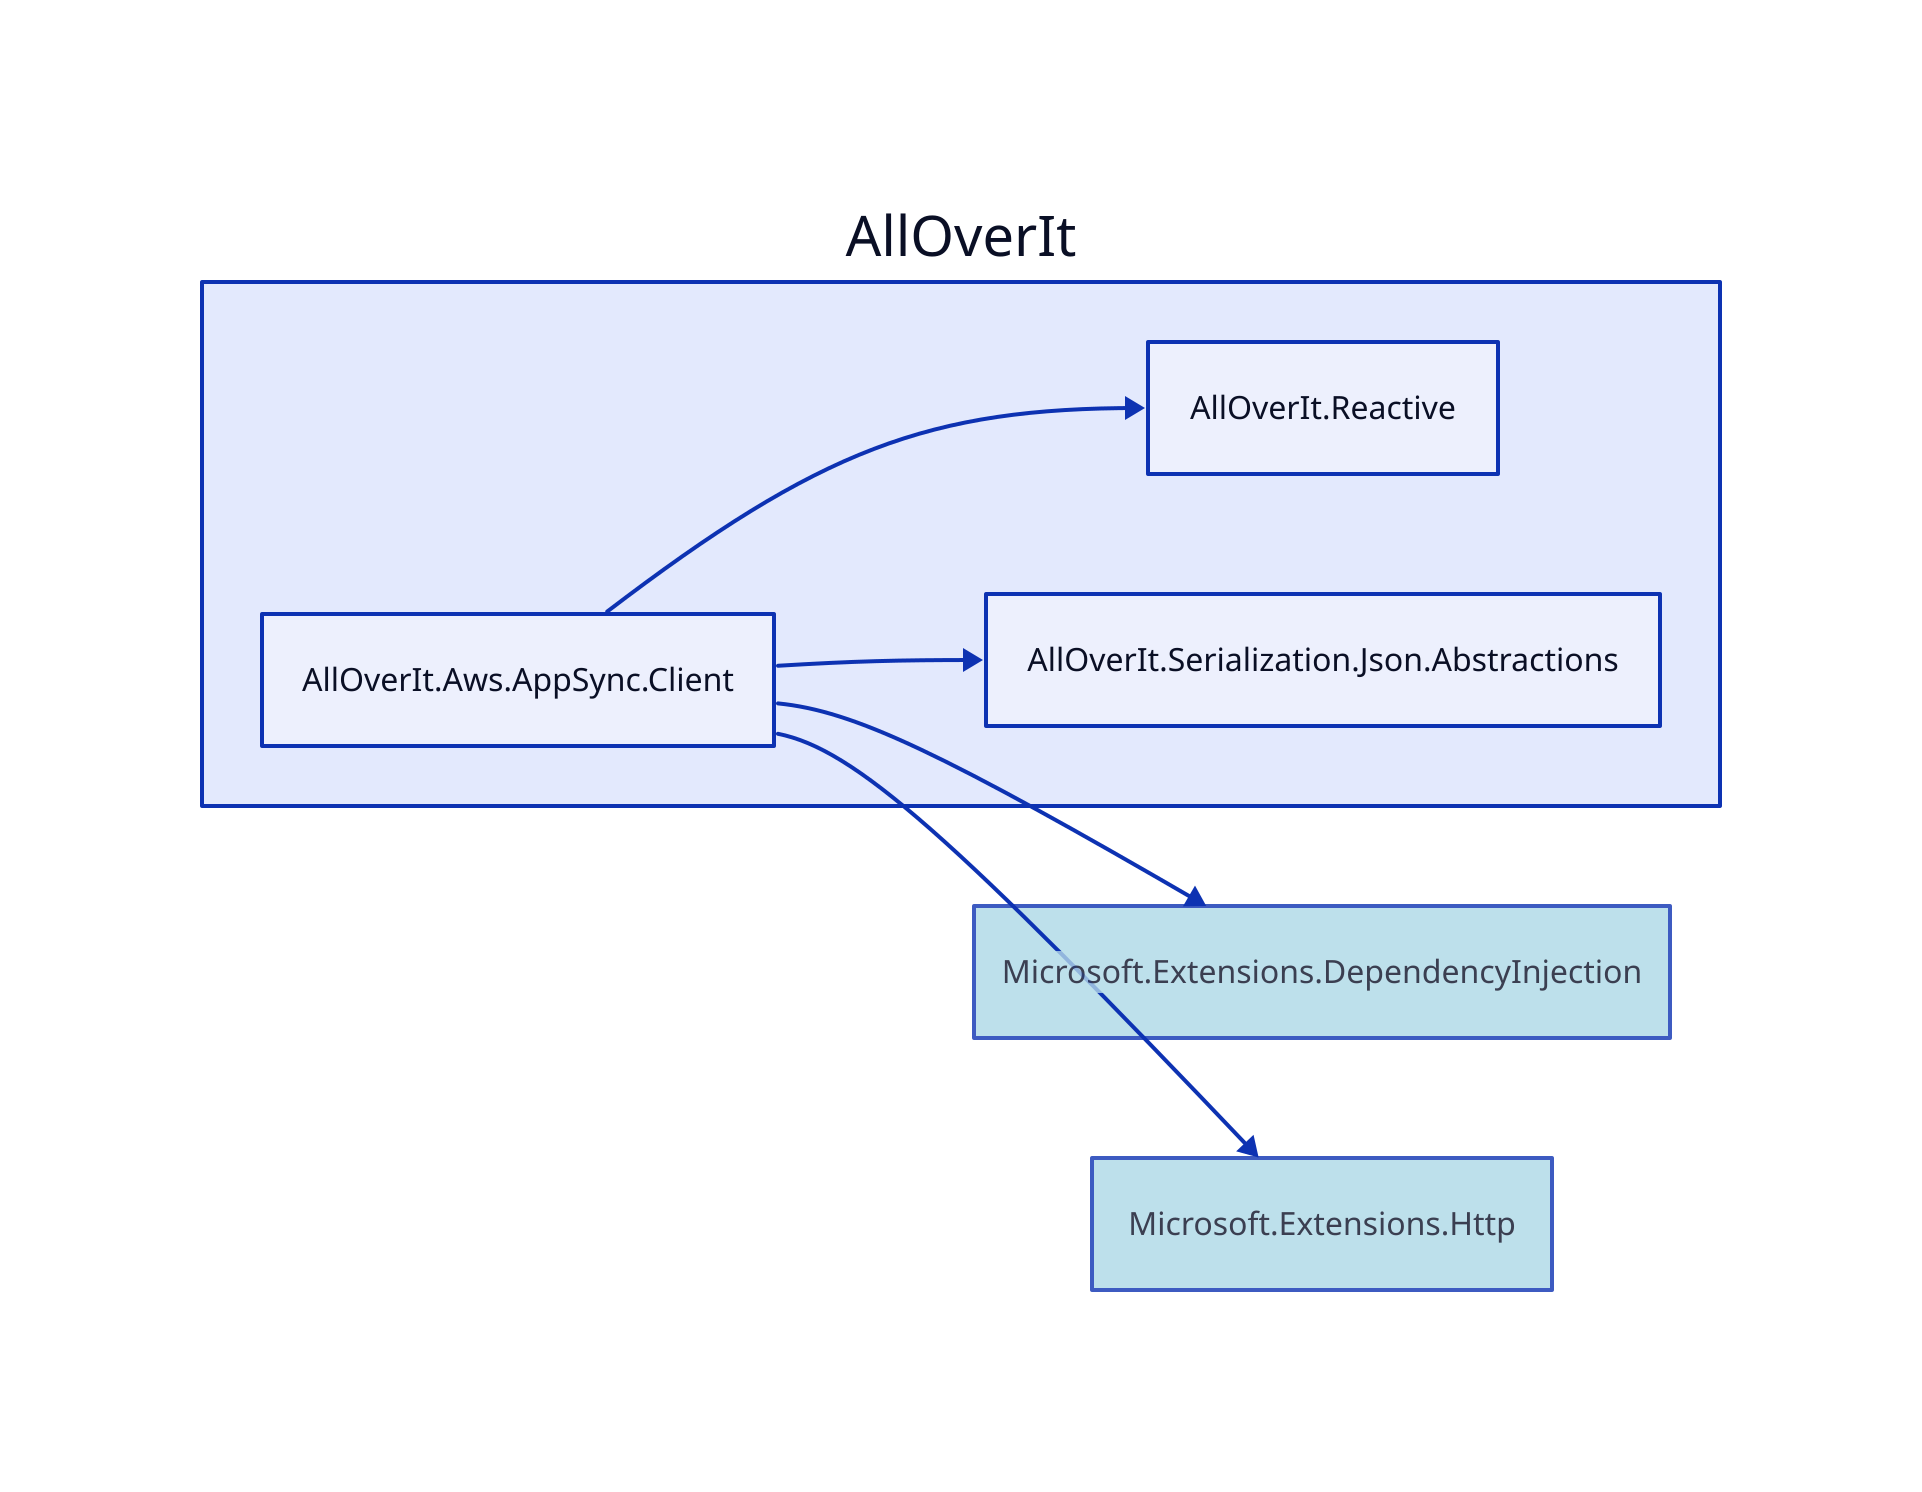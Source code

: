 direction: right

aoi: AllOverIt
aoi.alloverit-aws-appsync-client: AllOverIt.Aws.AppSync.Client
aoi.alloverit-reactive: AllOverIt.Reactive
aoi.alloverit-serialization-json-abstractions: AllOverIt.Serialization.Json.Abstractions
microsoft-extensions-dependencyinjection: Microsoft.Extensions.DependencyInjection
microsoft-extensions-dependencyinjection.style.fill: lightblue
microsoft-extensions-dependencyinjection.style.opacity: 0.8
microsoft-extensions-http: Microsoft.Extensions.Http
microsoft-extensions-http.style.fill: lightblue
microsoft-extensions-http.style.opacity: 0.8

aoi.alloverit-reactive <- aoi.alloverit-aws-appsync-client
aoi.alloverit-serialization-json-abstractions <- aoi.alloverit-aws-appsync-client
microsoft-extensions-dependencyinjection <- aoi.alloverit-aws-appsync-client
microsoft-extensions-http <- aoi.alloverit-aws-appsync-client
